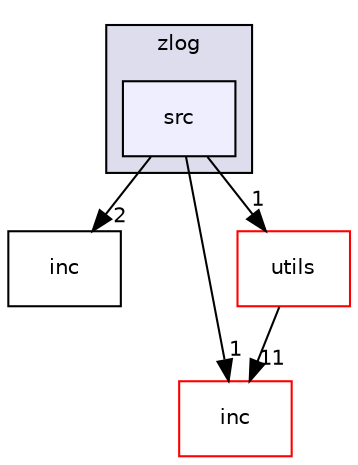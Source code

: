 digraph "src/logging/zlog/src" {
  compound=true
  node [ fontsize="10", fontname="Helvetica"];
  edge [ labelfontsize="10", labelfontname="Helvetica"];
  subgraph clusterdir_503d8f5c2cdee864a6e6a9438737f88a {
    graph [ bgcolor="#ddddee", pencolor="black", label="zlog" fontname="Helvetica", fontsize="10", URL="dir_503d8f5c2cdee864a6e6a9438737f88a.html"]
  dir_00f6970a877bd365772a193e158f32e3 [shape=box, label="src", style="filled", fillcolor="#eeeeff", pencolor="black", URL="dir_00f6970a877bd365772a193e158f32e3.html"];
  }
  dir_cc6af2e3ab80cecf7c0363baa2345380 [shape=box label="inc" URL="dir_cc6af2e3ab80cecf7c0363baa2345380.html"];
  dir_c4dd67f9af3e936139b077379a973b08 [shape=box label="inc" fillcolor="white" style="filled" color="red" URL="dir_c4dd67f9af3e936139b077379a973b08.html"];
  dir_313caf1132e152dd9b58bea13a4052ca [shape=box label="utils" fillcolor="white" style="filled" color="red" URL="dir_313caf1132e152dd9b58bea13a4052ca.html"];
  dir_00f6970a877bd365772a193e158f32e3->dir_cc6af2e3ab80cecf7c0363baa2345380 [headlabel="2", labeldistance=1.5 headhref="dir_000148_000147.html"];
  dir_00f6970a877bd365772a193e158f32e3->dir_c4dd67f9af3e936139b077379a973b08 [headlabel="1", labeldistance=1.5 headhref="dir_000148_000144.html"];
  dir_00f6970a877bd365772a193e158f32e3->dir_313caf1132e152dd9b58bea13a4052ca [headlabel="1", labeldistance=1.5 headhref="dir_000148_000154.html"];
  dir_313caf1132e152dd9b58bea13a4052ca->dir_c4dd67f9af3e936139b077379a973b08 [headlabel="11", labeldistance=1.5 headhref="dir_000154_000144.html"];
}

